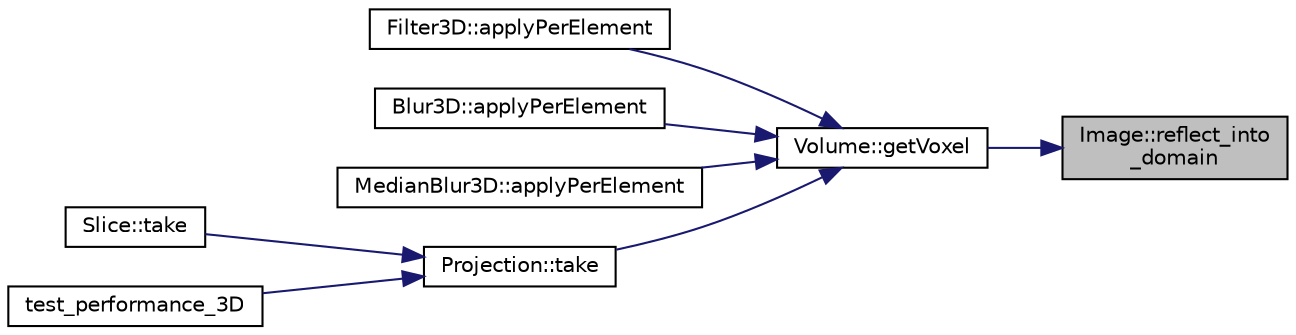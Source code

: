 digraph "Image::reflect_into_domain"
{
 // LATEX_PDF_SIZE
  edge [fontname="Helvetica",fontsize="10",labelfontname="Helvetica",labelfontsize="10"];
  node [fontname="Helvetica",fontsize="10",shape=record];
  rankdir="RL";
  Node1 [label="Image::reflect_into\l_domain",height=0.2,width=0.4,color="black", fillcolor="grey75", style="filled", fontcolor="black",tooltip=" "];
  Node1 -> Node2 [dir="back",color="midnightblue",fontsize="10",style="solid",fontname="Helvetica"];
  Node2 [label="Volume::getVoxel",height=0.2,width=0.4,color="black", fillcolor="white", style="filled",URL="$classVolume.html#a853cf00111c88335ba04df8e5b905316",tooltip=" "];
  Node2 -> Node3 [dir="back",color="midnightblue",fontsize="10",style="solid",fontname="Helvetica"];
  Node3 [label="Filter3D::applyPerElement",height=0.2,width=0.4,color="black", fillcolor="white", style="filled",URL="$classFilter3D.html#ac8bd6691a5d495a6ba881af0d8613a34",tooltip=" "];
  Node2 -> Node4 [dir="back",color="midnightblue",fontsize="10",style="solid",fontname="Helvetica"];
  Node4 [label="Blur3D::applyPerElement",height=0.2,width=0.4,color="black", fillcolor="white", style="filled",URL="$classBlur3D.html#a4de7430ef857389fcf22b5a199d0d9e1",tooltip=" "];
  Node2 -> Node5 [dir="back",color="midnightblue",fontsize="10",style="solid",fontname="Helvetica"];
  Node5 [label="MedianBlur3D::applyPerElement",height=0.2,width=0.4,color="black", fillcolor="white", style="filled",URL="$classMedianBlur3D.html#aa03a3f414ef3bb69d6673275d2604f74",tooltip=" "];
  Node2 -> Node6 [dir="back",color="midnightblue",fontsize="10",style="solid",fontname="Helvetica"];
  Node6 [label="Projection::take",height=0.2,width=0.4,color="black", fillcolor="white", style="filled",URL="$classProjection.html#a3dc78809815af72a15b9be6d1b36d5ec",tooltip="Computes a 2D projection of volumetric data."];
  Node6 -> Node7 [dir="back",color="midnightblue",fontsize="10",style="solid",fontname="Helvetica"];
  Node7 [label="Slice::take",height=0.2,width=0.4,color="black", fillcolor="white", style="filled",URL="$classSlice.html#a999ae41d6741f41c1b28c017d0464510",tooltip="Extracts a 2D slice from 3D volumetric data along a specified axis."];
  Node6 -> Node8 [dir="back",color="midnightblue",fontsize="10",style="solid",fontname="Helvetica"];
  Node8 [label="test_performance_3D",height=0.2,width=0.4,color="black", fillcolor="white", style="filled",URL="$checkOutput_8cpp.html#a780d3a6cf535a02b73cfd092b24fd162",tooltip=" "];
}
